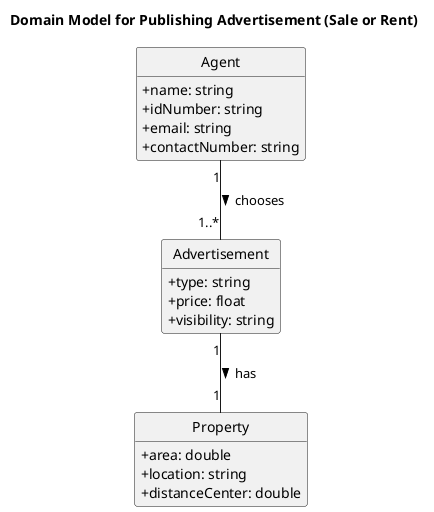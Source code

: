 @startuml
'https://plantuml.com/class-diagram
hide circle
skinparam ClassAttributeIconSize 0
hide methods

title Domain Model for Publishing Advertisement (Sale or Rent)

class Agent {
    +name: string
    +idNumber: string
    +email: string
    +contactNumber: string
}

class Property {
    +area: double
    +location: string
    +distanceCenter: double
}

class Advertisement {
    +type: string
    +price: float
    +visibility: string
}

Agent "1" -down- "1..*" Advertisement : chooses >
Advertisement "1" -down- "1" Property : has >
@enduml